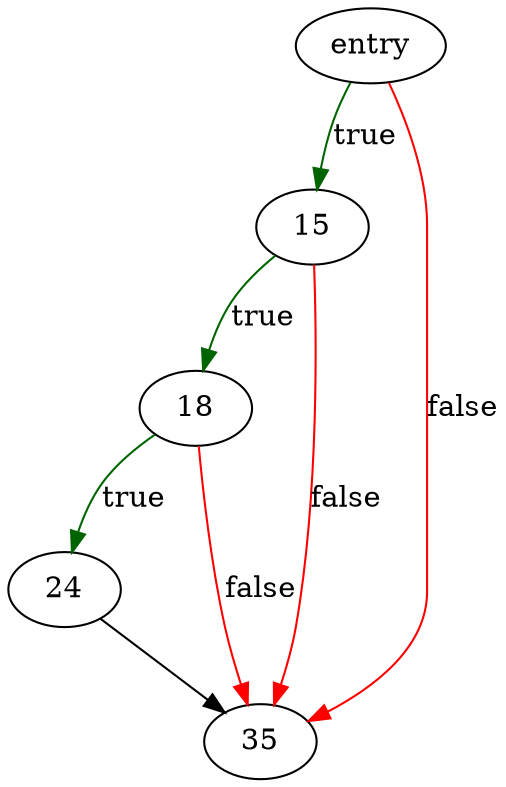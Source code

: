 digraph "binaryToUnaryIfNull" {
	// Node definitions.
	4 [label=entry];
	15;
	18;
	24;
	35;

	// Edge definitions.
	4 -> 15 [
		color=darkgreen
		label=true
	];
	4 -> 35 [
		color=red
		label=false
	];
	15 -> 18 [
		color=darkgreen
		label=true
	];
	15 -> 35 [
		color=red
		label=false
	];
	18 -> 24 [
		color=darkgreen
		label=true
	];
	18 -> 35 [
		color=red
		label=false
	];
	24 -> 35;
}